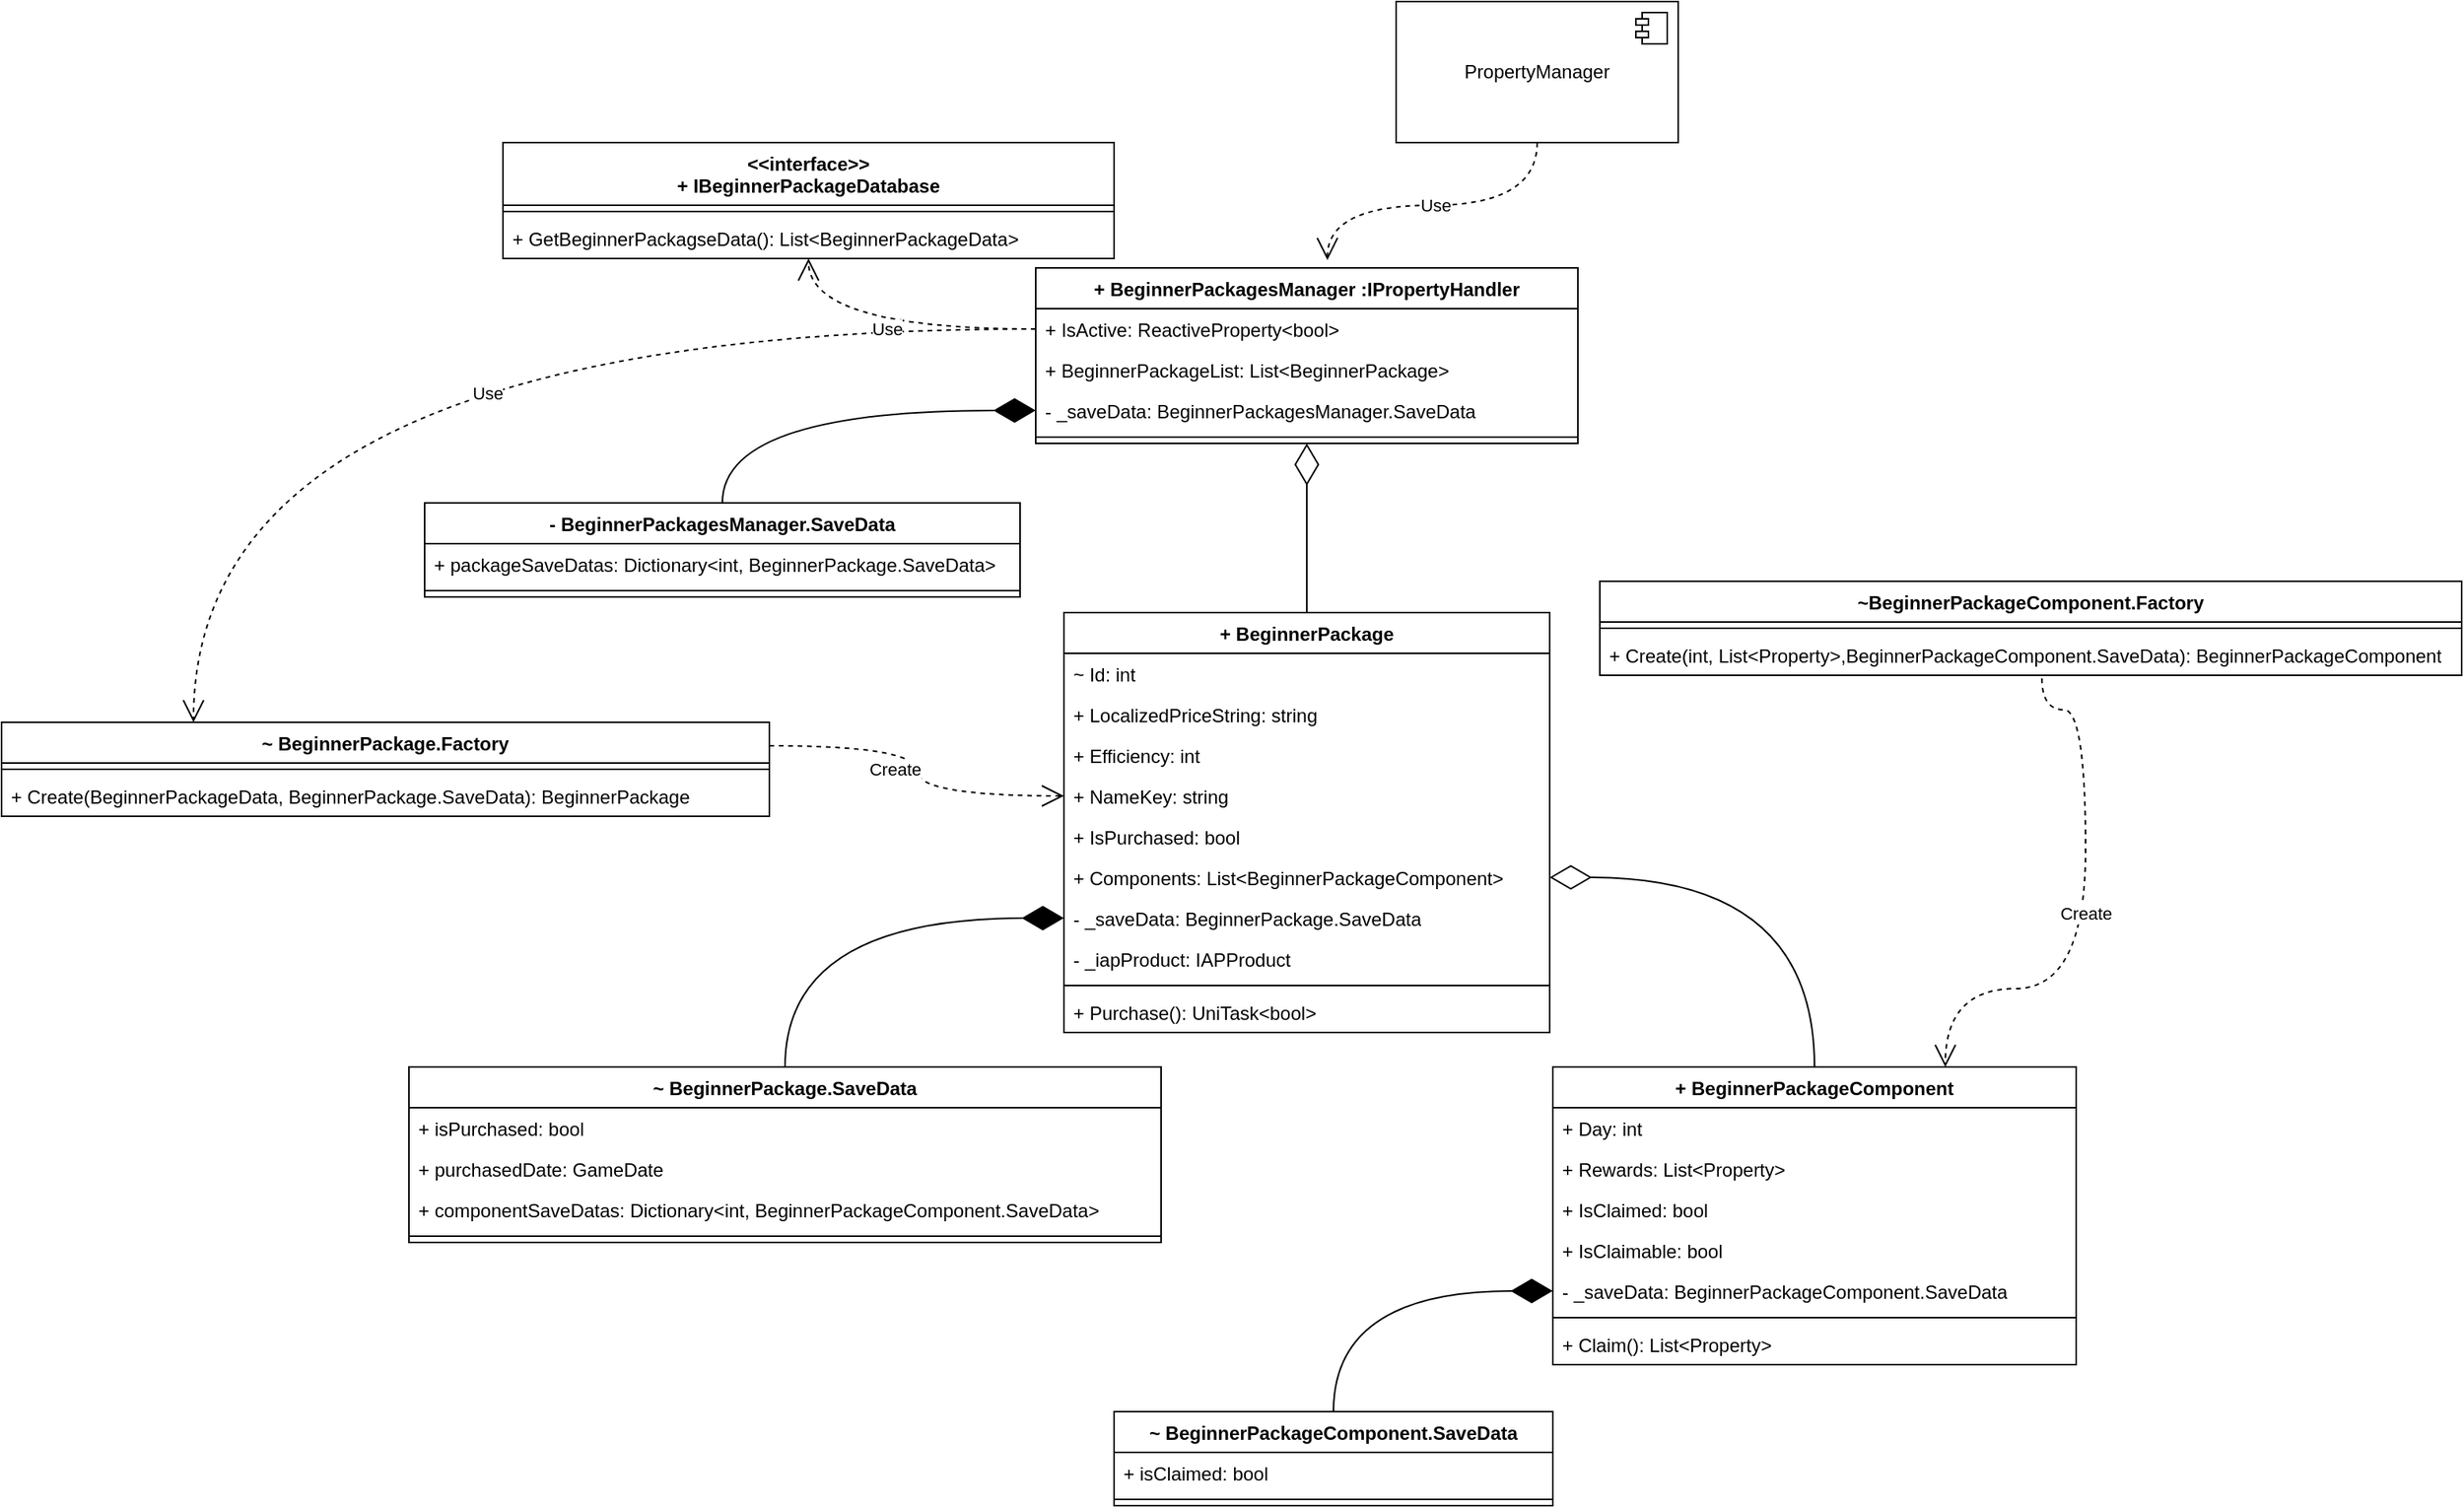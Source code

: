 <mxfile version="21.2.8" type="device">
  <diagram id="23iRSUPoRavnBvh4doch" name="Page-1">
    <mxGraphModel dx="2234" dy="1244" grid="1" gridSize="10" guides="1" tooltips="1" connect="1" arrows="1" fold="1" page="0" pageScale="1" pageWidth="827" pageHeight="1169" math="0" shadow="0">
      <root>
        <mxCell id="0" />
        <mxCell id="1" parent="0" />
        <mxCell id="2" value="+ BeginnerPackagesManager :IPropertyHandler" style="swimlane;fontStyle=1;align=center;verticalAlign=top;childLayout=stackLayout;horizontal=1;startSize=26;horizontalStack=0;resizeParent=1;resizeParentMax=0;resizeLast=0;collapsible=1;marginBottom=0;whiteSpace=wrap;html=1;" parent="1" vertex="1">
          <mxGeometry x="80" y="70" width="346" height="112" as="geometry" />
        </mxCell>
        <mxCell id="3" value="+ IsActive: ReactiveProperty&amp;lt;bool&amp;gt;" style="text;strokeColor=none;fillColor=none;align=left;verticalAlign=top;spacingLeft=4;spacingRight=4;overflow=hidden;rotatable=0;points=[[0,0.5],[1,0.5]];portConstraint=eastwest;whiteSpace=wrap;html=1;" parent="2" vertex="1">
          <mxGeometry y="26" width="346" height="26" as="geometry" />
        </mxCell>
        <mxCell id="ux4Ab664PhSOPEr6wJwF-10" value="+ BeginnerPackageList: List&amp;lt;BeginnerPackage&amp;gt;" style="text;strokeColor=none;fillColor=none;align=left;verticalAlign=top;spacingLeft=4;spacingRight=4;overflow=hidden;rotatable=0;points=[[0,0.5],[1,0.5]];portConstraint=eastwest;whiteSpace=wrap;html=1;" parent="2" vertex="1">
          <mxGeometry y="52" width="346" height="26" as="geometry" />
        </mxCell>
        <mxCell id="ux4Ab664PhSOPEr6wJwF-48" value="- _saveData: BeginnerPackagesManager.SaveData" style="text;strokeColor=none;fillColor=none;align=left;verticalAlign=top;spacingLeft=4;spacingRight=4;overflow=hidden;rotatable=0;points=[[0,0.5],[1,0.5]];portConstraint=eastwest;whiteSpace=wrap;html=1;" parent="2" vertex="1">
          <mxGeometry y="78" width="346" height="26" as="geometry" />
        </mxCell>
        <mxCell id="4" value="" style="line;strokeWidth=1;fillColor=none;align=left;verticalAlign=middle;spacingTop=-1;spacingLeft=3;spacingRight=3;rotatable=0;labelPosition=right;points=[];portConstraint=eastwest;strokeColor=inherit;" parent="2" vertex="1">
          <mxGeometry y="104" width="346" height="8" as="geometry" />
        </mxCell>
        <mxCell id="7" value="+ BeginnerPackage" style="swimlane;fontStyle=1;align=center;verticalAlign=top;childLayout=stackLayout;horizontal=1;startSize=26;horizontalStack=0;resizeParent=1;resizeParentMax=0;resizeLast=0;collapsible=1;marginBottom=0;whiteSpace=wrap;html=1;" parent="1" vertex="1">
          <mxGeometry x="98" y="290" width="310" height="268" as="geometry" />
        </mxCell>
        <mxCell id="ux4Ab664PhSOPEr6wJwF-47" value="~ Id: int" style="text;strokeColor=none;fillColor=none;align=left;verticalAlign=top;spacingLeft=4;spacingRight=4;overflow=hidden;rotatable=0;points=[[0,0.5],[1,0.5]];portConstraint=eastwest;whiteSpace=wrap;html=1;" parent="7" vertex="1">
          <mxGeometry y="26" width="310" height="26" as="geometry" />
        </mxCell>
        <mxCell id="8" value="+ LocalizedPriceString: string" style="text;strokeColor=none;fillColor=none;align=left;verticalAlign=top;spacingLeft=4;spacingRight=4;overflow=hidden;rotatable=0;points=[[0,0.5],[1,0.5]];portConstraint=eastwest;whiteSpace=wrap;html=1;" parent="7" vertex="1">
          <mxGeometry y="52" width="310" height="26" as="geometry" />
        </mxCell>
        <mxCell id="ux4Ab664PhSOPEr6wJwF-12" value="+ Efficiency: int" style="text;strokeColor=none;fillColor=none;align=left;verticalAlign=top;spacingLeft=4;spacingRight=4;overflow=hidden;rotatable=0;points=[[0,0.5],[1,0.5]];portConstraint=eastwest;whiteSpace=wrap;html=1;" parent="7" vertex="1">
          <mxGeometry y="78" width="310" height="26" as="geometry" />
        </mxCell>
        <mxCell id="ux4Ab664PhSOPEr6wJwF-13" value="+ NameKey: string" style="text;strokeColor=none;fillColor=none;align=left;verticalAlign=top;spacingLeft=4;spacingRight=4;overflow=hidden;rotatable=0;points=[[0,0.5],[1,0.5]];portConstraint=eastwest;whiteSpace=wrap;html=1;" parent="7" vertex="1">
          <mxGeometry y="104" width="310" height="26" as="geometry" />
        </mxCell>
        <mxCell id="ux4Ab664PhSOPEr6wJwF-14" value="+ IsPurchased: bool" style="text;strokeColor=none;fillColor=none;align=left;verticalAlign=top;spacingLeft=4;spacingRight=4;overflow=hidden;rotatable=0;points=[[0,0.5],[1,0.5]];portConstraint=eastwest;whiteSpace=wrap;html=1;" parent="7" vertex="1">
          <mxGeometry y="130" width="310" height="26" as="geometry" />
        </mxCell>
        <mxCell id="ux4Ab664PhSOPEr6wJwF-20" value="+ Components: List&amp;lt;BeginnerPackageComponent&amp;gt;" style="text;strokeColor=none;fillColor=none;align=left;verticalAlign=top;spacingLeft=4;spacingRight=4;overflow=hidden;rotatable=0;points=[[0,0.5],[1,0.5]];portConstraint=eastwest;whiteSpace=wrap;html=1;" parent="7" vertex="1">
          <mxGeometry y="156" width="310" height="26" as="geometry" />
        </mxCell>
        <mxCell id="ux4Ab664PhSOPEr6wJwF-26" value="- _saveData: BeginnerPackage.SaveData" style="text;strokeColor=none;fillColor=none;align=left;verticalAlign=top;spacingLeft=4;spacingRight=4;overflow=hidden;rotatable=0;points=[[0,0.5],[1,0.5]];portConstraint=eastwest;whiteSpace=wrap;html=1;" parent="7" vertex="1">
          <mxGeometry y="182" width="310" height="26" as="geometry" />
        </mxCell>
        <mxCell id="cDRxbUCgOsLDsqvGCCE7-28" value="- _iapProduct: IAPProduct" style="text;strokeColor=none;fillColor=none;align=left;verticalAlign=top;spacingLeft=4;spacingRight=4;overflow=hidden;rotatable=0;points=[[0,0.5],[1,0.5]];portConstraint=eastwest;whiteSpace=wrap;html=1;" parent="7" vertex="1">
          <mxGeometry y="208" width="310" height="26" as="geometry" />
        </mxCell>
        <mxCell id="9" value="" style="line;strokeWidth=1;fillColor=none;align=left;verticalAlign=middle;spacingTop=-1;spacingLeft=3;spacingRight=3;rotatable=0;labelPosition=right;points=[];portConstraint=eastwest;strokeColor=inherit;" parent="7" vertex="1">
          <mxGeometry y="234" width="310" height="8" as="geometry" />
        </mxCell>
        <mxCell id="10" value="+ Purchase(): UniTask&amp;lt;bool&amp;gt;" style="text;strokeColor=none;fillColor=none;align=left;verticalAlign=top;spacingLeft=4;spacingRight=4;overflow=hidden;rotatable=0;points=[[0,0.5],[1,0.5]];portConstraint=eastwest;whiteSpace=wrap;html=1;" parent="7" vertex="1">
          <mxGeometry y="242" width="310" height="26" as="geometry" />
        </mxCell>
        <mxCell id="ux4Ab664PhSOPEr6wJwF-11" value="" style="endArrow=diamondThin;endFill=0;endSize=24;html=1;rounded=0;exitX=0.5;exitY=0;exitDx=0;exitDy=0;entryX=0.5;entryY=1;entryDx=0;entryDy=0;edgeStyle=orthogonalEdgeStyle;curved=1;" parent="1" source="7" target="2" edge="1">
          <mxGeometry width="160" relative="1" as="geometry">
            <mxPoint x="86" y="350" as="sourcePoint" />
            <mxPoint x="246" y="200" as="targetPoint" />
          </mxGeometry>
        </mxCell>
        <mxCell id="ux4Ab664PhSOPEr6wJwF-16" value="+ BeginnerPackageComponent" style="swimlane;fontStyle=1;align=center;verticalAlign=top;childLayout=stackLayout;horizontal=1;startSize=26;horizontalStack=0;resizeParent=1;resizeParentMax=0;resizeLast=0;collapsible=1;marginBottom=0;whiteSpace=wrap;html=1;" parent="1" vertex="1">
          <mxGeometry x="410" y="580" width="334" height="190" as="geometry" />
        </mxCell>
        <mxCell id="ux4Ab664PhSOPEr6wJwF-17" value="+ Day: int" style="text;strokeColor=none;fillColor=none;align=left;verticalAlign=top;spacingLeft=4;spacingRight=4;overflow=hidden;rotatable=0;points=[[0,0.5],[1,0.5]];portConstraint=eastwest;whiteSpace=wrap;html=1;" parent="ux4Ab664PhSOPEr6wJwF-16" vertex="1">
          <mxGeometry y="26" width="334" height="26" as="geometry" />
        </mxCell>
        <mxCell id="ux4Ab664PhSOPEr6wJwF-23" value="+ Rewards: List&amp;lt;Property&amp;gt;" style="text;strokeColor=none;fillColor=none;align=left;verticalAlign=top;spacingLeft=4;spacingRight=4;overflow=hidden;rotatable=0;points=[[0,0.5],[1,0.5]];portConstraint=eastwest;whiteSpace=wrap;html=1;" parent="ux4Ab664PhSOPEr6wJwF-16" vertex="1">
          <mxGeometry y="52" width="334" height="26" as="geometry" />
        </mxCell>
        <mxCell id="ux4Ab664PhSOPEr6wJwF-24" value="+ IsClaimed: bool" style="text;strokeColor=none;fillColor=none;align=left;verticalAlign=top;spacingLeft=4;spacingRight=4;overflow=hidden;rotatable=0;points=[[0,0.5],[1,0.5]];portConstraint=eastwest;whiteSpace=wrap;html=1;" parent="ux4Ab664PhSOPEr6wJwF-16" vertex="1">
          <mxGeometry y="78" width="334" height="26" as="geometry" />
        </mxCell>
        <mxCell id="ux4Ab664PhSOPEr6wJwF-25" value="+ IsClaimable: bool" style="text;strokeColor=none;fillColor=none;align=left;verticalAlign=top;spacingLeft=4;spacingRight=4;overflow=hidden;rotatable=0;points=[[0,0.5],[1,0.5]];portConstraint=eastwest;whiteSpace=wrap;html=1;" parent="ux4Ab664PhSOPEr6wJwF-16" vertex="1">
          <mxGeometry y="104" width="334" height="26" as="geometry" />
        </mxCell>
        <mxCell id="ux4Ab664PhSOPEr6wJwF-35" value="- _saveData: BeginnerPackageComponent.SaveData" style="text;strokeColor=none;fillColor=none;align=left;verticalAlign=top;spacingLeft=4;spacingRight=4;overflow=hidden;rotatable=0;points=[[0,0.5],[1,0.5]];portConstraint=eastwest;whiteSpace=wrap;html=1;" parent="ux4Ab664PhSOPEr6wJwF-16" vertex="1">
          <mxGeometry y="130" width="334" height="26" as="geometry" />
        </mxCell>
        <mxCell id="ux4Ab664PhSOPEr6wJwF-18" value="" style="line;strokeWidth=1;fillColor=none;align=left;verticalAlign=middle;spacingTop=-1;spacingLeft=3;spacingRight=3;rotatable=0;labelPosition=right;points=[];portConstraint=eastwest;strokeColor=inherit;" parent="ux4Ab664PhSOPEr6wJwF-16" vertex="1">
          <mxGeometry y="156" width="334" height="8" as="geometry" />
        </mxCell>
        <mxCell id="ux4Ab664PhSOPEr6wJwF-19" value="+ Claim(): List&amp;lt;Property&amp;gt;" style="text;strokeColor=none;fillColor=none;align=left;verticalAlign=top;spacingLeft=4;spacingRight=4;overflow=hidden;rotatable=0;points=[[0,0.5],[1,0.5]];portConstraint=eastwest;whiteSpace=wrap;html=1;" parent="ux4Ab664PhSOPEr6wJwF-16" vertex="1">
          <mxGeometry y="164" width="334" height="26" as="geometry" />
        </mxCell>
        <mxCell id="ux4Ab664PhSOPEr6wJwF-21" value="" style="endArrow=diamondThin;endFill=0;endSize=24;html=1;rounded=0;exitX=0.5;exitY=0;exitDx=0;exitDy=0;entryX=1;entryY=0.5;entryDx=0;entryDy=0;edgeStyle=orthogonalEdgeStyle;curved=1;" parent="1" source="ux4Ab664PhSOPEr6wJwF-16" target="ux4Ab664PhSOPEr6wJwF-20" edge="1">
          <mxGeometry width="160" relative="1" as="geometry">
            <mxPoint x="86" y="350" as="sourcePoint" />
            <mxPoint x="246" y="350" as="targetPoint" />
          </mxGeometry>
        </mxCell>
        <mxCell id="ux4Ab664PhSOPEr6wJwF-27" value="~ BeginnerPackage.SaveData" style="swimlane;fontStyle=1;align=center;verticalAlign=top;childLayout=stackLayout;horizontal=1;startSize=26;horizontalStack=0;resizeParent=1;resizeParentMax=0;resizeLast=0;collapsible=1;marginBottom=0;whiteSpace=wrap;html=1;" parent="1" vertex="1">
          <mxGeometry x="-320" y="580" width="480" height="112" as="geometry" />
        </mxCell>
        <mxCell id="ux4Ab664PhSOPEr6wJwF-28" value="+ isPurchased: bool" style="text;strokeColor=none;fillColor=none;align=left;verticalAlign=top;spacingLeft=4;spacingRight=4;overflow=hidden;rotatable=0;points=[[0,0.5],[1,0.5]];portConstraint=eastwest;whiteSpace=wrap;html=1;" parent="ux4Ab664PhSOPEr6wJwF-27" vertex="1">
          <mxGeometry y="26" width="480" height="26" as="geometry" />
        </mxCell>
        <mxCell id="ux4Ab664PhSOPEr6wJwF-31" value="+ purchasedDate: GameDate" style="text;strokeColor=none;fillColor=none;align=left;verticalAlign=top;spacingLeft=4;spacingRight=4;overflow=hidden;rotatable=0;points=[[0,0.5],[1,0.5]];portConstraint=eastwest;whiteSpace=wrap;html=1;" parent="ux4Ab664PhSOPEr6wJwF-27" vertex="1">
          <mxGeometry y="52" width="480" height="26" as="geometry" />
        </mxCell>
        <mxCell id="ux4Ab664PhSOPEr6wJwF-33" value="+ componentSaveDatas: Dictionary&amp;lt;int, BeginnerPackageComponent.SaveData&amp;gt;" style="text;strokeColor=none;fillColor=none;align=left;verticalAlign=top;spacingLeft=4;spacingRight=4;overflow=hidden;rotatable=0;points=[[0,0.5],[1,0.5]];portConstraint=eastwest;whiteSpace=wrap;html=1;" parent="ux4Ab664PhSOPEr6wJwF-27" vertex="1">
          <mxGeometry y="78" width="480" height="26" as="geometry" />
        </mxCell>
        <mxCell id="ux4Ab664PhSOPEr6wJwF-29" value="" style="line;strokeWidth=1;fillColor=none;align=left;verticalAlign=middle;spacingTop=-1;spacingLeft=3;spacingRight=3;rotatable=0;labelPosition=right;points=[];portConstraint=eastwest;strokeColor=inherit;" parent="ux4Ab664PhSOPEr6wJwF-27" vertex="1">
          <mxGeometry y="104" width="480" height="8" as="geometry" />
        </mxCell>
        <mxCell id="ux4Ab664PhSOPEr6wJwF-32" value="" style="endArrow=diamondThin;endFill=1;endSize=24;html=1;rounded=0;entryX=0;entryY=0.5;entryDx=0;entryDy=0;exitX=0.5;exitY=0;exitDx=0;exitDy=0;edgeStyle=orthogonalEdgeStyle;curved=1;" parent="1" source="ux4Ab664PhSOPEr6wJwF-27" target="ux4Ab664PhSOPEr6wJwF-26" edge="1">
          <mxGeometry width="160" relative="1" as="geometry">
            <mxPoint x="120" y="360" as="sourcePoint" />
            <mxPoint x="280" y="360" as="targetPoint" />
          </mxGeometry>
        </mxCell>
        <mxCell id="ux4Ab664PhSOPEr6wJwF-36" value="~ BeginnerPackageComponent.SaveData" style="swimlane;fontStyle=1;align=center;verticalAlign=top;childLayout=stackLayout;horizontal=1;startSize=26;horizontalStack=0;resizeParent=1;resizeParentMax=0;resizeLast=0;collapsible=1;marginBottom=0;whiteSpace=wrap;html=1;" parent="1" vertex="1">
          <mxGeometry x="130" y="800" width="280" height="60" as="geometry" />
        </mxCell>
        <mxCell id="ux4Ab664PhSOPEr6wJwF-37" value="+ isClaimed: bool" style="text;strokeColor=none;fillColor=none;align=left;verticalAlign=top;spacingLeft=4;spacingRight=4;overflow=hidden;rotatable=0;points=[[0,0.5],[1,0.5]];portConstraint=eastwest;whiteSpace=wrap;html=1;" parent="ux4Ab664PhSOPEr6wJwF-36" vertex="1">
          <mxGeometry y="26" width="280" height="26" as="geometry" />
        </mxCell>
        <mxCell id="ux4Ab664PhSOPEr6wJwF-40" value="" style="line;strokeWidth=1;fillColor=none;align=left;verticalAlign=middle;spacingTop=-1;spacingLeft=3;spacingRight=3;rotatable=0;labelPosition=right;points=[];portConstraint=eastwest;strokeColor=inherit;" parent="ux4Ab664PhSOPEr6wJwF-36" vertex="1">
          <mxGeometry y="52" width="280" height="8" as="geometry" />
        </mxCell>
        <mxCell id="ux4Ab664PhSOPEr6wJwF-41" value="" style="endArrow=diamondThin;endFill=1;endSize=24;html=1;rounded=0;entryX=0;entryY=0.5;entryDx=0;entryDy=0;exitX=0.5;exitY=0;exitDx=0;exitDy=0;edgeStyle=orthogonalEdgeStyle;curved=1;" parent="1" source="ux4Ab664PhSOPEr6wJwF-36" target="ux4Ab664PhSOPEr6wJwF-35" edge="1">
          <mxGeometry width="160" relative="1" as="geometry">
            <mxPoint x="254" y="600" as="sourcePoint" />
            <mxPoint x="414" y="600" as="targetPoint" />
          </mxGeometry>
        </mxCell>
        <mxCell id="ux4Ab664PhSOPEr6wJwF-42" value="- BeginnerPackagesManager.SaveData" style="swimlane;fontStyle=1;align=center;verticalAlign=top;childLayout=stackLayout;horizontal=1;startSize=26;horizontalStack=0;resizeParent=1;resizeParentMax=0;resizeLast=0;collapsible=1;marginBottom=0;whiteSpace=wrap;html=1;" parent="1" vertex="1">
          <mxGeometry x="-310" y="220" width="380" height="60" as="geometry" />
        </mxCell>
        <mxCell id="ux4Ab664PhSOPEr6wJwF-43" value="+ packageSaveDatas: Dictionary&amp;lt;int, BeginnerPackage.SaveData&amp;gt;" style="text;strokeColor=none;fillColor=none;align=left;verticalAlign=top;spacingLeft=4;spacingRight=4;overflow=hidden;rotatable=0;points=[[0,0.5],[1,0.5]];portConstraint=eastwest;whiteSpace=wrap;html=1;" parent="ux4Ab664PhSOPEr6wJwF-42" vertex="1">
          <mxGeometry y="26" width="380" height="26" as="geometry" />
        </mxCell>
        <mxCell id="ux4Ab664PhSOPEr6wJwF-46" value="" style="line;strokeWidth=1;fillColor=none;align=left;verticalAlign=middle;spacingTop=-1;spacingLeft=3;spacingRight=3;rotatable=0;labelPosition=right;points=[];portConstraint=eastwest;strokeColor=inherit;" parent="ux4Ab664PhSOPEr6wJwF-42" vertex="1">
          <mxGeometry y="52" width="380" height="8" as="geometry" />
        </mxCell>
        <mxCell id="ux4Ab664PhSOPEr6wJwF-49" value="" style="endArrow=diamondThin;endFill=1;endSize=24;html=1;rounded=0;entryX=0;entryY=0.5;entryDx=0;entryDy=0;exitX=0.5;exitY=0;exitDx=0;exitDy=0;edgeStyle=orthogonalEdgeStyle;elbow=vertical;curved=1;" parent="1" source="ux4Ab664PhSOPEr6wJwF-42" target="ux4Ab664PhSOPEr6wJwF-48" edge="1">
          <mxGeometry width="160" relative="1" as="geometry">
            <mxPoint x="90" y="280" as="sourcePoint" />
            <mxPoint x="250" y="280" as="targetPoint" />
          </mxGeometry>
        </mxCell>
        <mxCell id="cDRxbUCgOsLDsqvGCCE7-10" value="~ BeginnerPackage.Factory" style="swimlane;fontStyle=1;align=center;verticalAlign=top;childLayout=stackLayout;horizontal=1;startSize=26;horizontalStack=0;resizeParent=1;resizeParentMax=0;resizeLast=0;collapsible=1;marginBottom=0;whiteSpace=wrap;html=1;" parent="1" vertex="1">
          <mxGeometry x="-580" y="360" width="490" height="60" as="geometry" />
        </mxCell>
        <mxCell id="cDRxbUCgOsLDsqvGCCE7-12" value="" style="line;strokeWidth=1;fillColor=none;align=left;verticalAlign=middle;spacingTop=-1;spacingLeft=3;spacingRight=3;rotatable=0;labelPosition=right;points=[];portConstraint=eastwest;strokeColor=inherit;" parent="cDRxbUCgOsLDsqvGCCE7-10" vertex="1">
          <mxGeometry y="26" width="490" height="8" as="geometry" />
        </mxCell>
        <mxCell id="cDRxbUCgOsLDsqvGCCE7-13" value="+ Create(BeginnerPackageData, BeginnerPackage.SaveData): BeginnerPackage" style="text;strokeColor=none;fillColor=none;align=left;verticalAlign=top;spacingLeft=4;spacingRight=4;overflow=hidden;rotatable=0;points=[[0,0.5],[1,0.5]];portConstraint=eastwest;whiteSpace=wrap;html=1;" parent="cDRxbUCgOsLDsqvGCCE7-10" vertex="1">
          <mxGeometry y="34" width="490" height="26" as="geometry" />
        </mxCell>
        <mxCell id="cDRxbUCgOsLDsqvGCCE7-14" value="Create" style="endArrow=open;endSize=12;dashed=1;html=1;rounded=0;exitX=1;exitY=0.25;exitDx=0;exitDy=0;edgeStyle=orthogonalEdgeStyle;entryX=0;entryY=0.5;entryDx=0;entryDy=0;curved=1;" parent="1" source="cDRxbUCgOsLDsqvGCCE7-10" target="ux4Ab664PhSOPEr6wJwF-13" edge="1">
          <mxGeometry x="-0.009" y="-14" width="160" relative="1" as="geometry">
            <mxPoint x="190" y="570" as="sourcePoint" />
            <mxPoint x="350" y="570" as="targetPoint" />
            <mxPoint as="offset" />
          </mxGeometry>
        </mxCell>
        <mxCell id="cDRxbUCgOsLDsqvGCCE7-16" value="~BeginnerPackageComponent.Factory" style="swimlane;fontStyle=1;align=center;verticalAlign=top;childLayout=stackLayout;horizontal=1;startSize=26;horizontalStack=0;resizeParent=1;resizeParentMax=0;resizeLast=0;collapsible=1;marginBottom=0;whiteSpace=wrap;html=1;" parent="1" vertex="1">
          <mxGeometry x="440" y="270" width="550" height="60" as="geometry" />
        </mxCell>
        <mxCell id="cDRxbUCgOsLDsqvGCCE7-17" value="" style="line;strokeWidth=1;fillColor=none;align=left;verticalAlign=middle;spacingTop=-1;spacingLeft=3;spacingRight=3;rotatable=0;labelPosition=right;points=[];portConstraint=eastwest;strokeColor=inherit;" parent="cDRxbUCgOsLDsqvGCCE7-16" vertex="1">
          <mxGeometry y="26" width="550" height="8" as="geometry" />
        </mxCell>
        <mxCell id="cDRxbUCgOsLDsqvGCCE7-18" value="+ Create(int, List&amp;lt;Property&amp;gt;,BeginnerPackageComponent.SaveData): BeginnerPackageComponent" style="text;strokeColor=none;fillColor=none;align=left;verticalAlign=top;spacingLeft=4;spacingRight=4;overflow=hidden;rotatable=0;points=[[0,0.5],[1,0.5]];portConstraint=eastwest;whiteSpace=wrap;html=1;" parent="cDRxbUCgOsLDsqvGCCE7-16" vertex="1">
          <mxGeometry y="34" width="550" height="26" as="geometry" />
        </mxCell>
        <mxCell id="cDRxbUCgOsLDsqvGCCE7-20" value="Create" style="endArrow=open;endSize=12;dashed=1;html=1;rounded=0;exitX=0.513;exitY=1.077;exitDx=0;exitDy=0;edgeStyle=orthogonalEdgeStyle;curved=1;entryX=0.75;entryY=0;entryDx=0;entryDy=0;exitPerimeter=0;" parent="1" source="cDRxbUCgOsLDsqvGCCE7-18" target="ux4Ab664PhSOPEr6wJwF-16" edge="1">
          <mxGeometry x="-0.027" width="160" relative="1" as="geometry">
            <mxPoint x="660" y="870" as="sourcePoint" />
            <mxPoint x="820" y="870" as="targetPoint" />
            <Array as="points">
              <mxPoint x="750" y="352" />
              <mxPoint x="750" y="530" />
              <mxPoint x="661" y="530" />
            </Array>
            <mxPoint as="offset" />
          </mxGeometry>
        </mxCell>
        <mxCell id="cDRxbUCgOsLDsqvGCCE7-29" value="&amp;lt;&amp;lt;interface&amp;gt;&amp;gt;&lt;br&gt;+ IBeginnerPackageDatabase" style="swimlane;fontStyle=1;align=center;verticalAlign=top;childLayout=stackLayout;horizontal=1;startSize=40;horizontalStack=0;resizeParent=1;resizeParentMax=0;resizeLast=0;collapsible=1;marginBottom=0;whiteSpace=wrap;html=1;" parent="1" vertex="1">
          <mxGeometry x="-260" y="-10" width="390" height="74" as="geometry" />
        </mxCell>
        <mxCell id="cDRxbUCgOsLDsqvGCCE7-31" value="" style="line;strokeWidth=1;fillColor=none;align=left;verticalAlign=middle;spacingTop=-1;spacingLeft=3;spacingRight=3;rotatable=0;labelPosition=right;points=[];portConstraint=eastwest;strokeColor=inherit;" parent="cDRxbUCgOsLDsqvGCCE7-29" vertex="1">
          <mxGeometry y="40" width="390" height="8" as="geometry" />
        </mxCell>
        <mxCell id="cDRxbUCgOsLDsqvGCCE7-32" value="+ GetBeginnerPackagseData(): List&amp;lt;BeginnerPackageData&amp;gt;" style="text;strokeColor=none;fillColor=none;align=left;verticalAlign=top;spacingLeft=4;spacingRight=4;overflow=hidden;rotatable=0;points=[[0,0.5],[1,0.5]];portConstraint=eastwest;whiteSpace=wrap;html=1;" parent="cDRxbUCgOsLDsqvGCCE7-29" vertex="1">
          <mxGeometry y="48" width="390" height="26" as="geometry" />
        </mxCell>
        <mxCell id="cDRxbUCgOsLDsqvGCCE7-33" value="Use" style="endArrow=open;endSize=12;dashed=1;html=1;rounded=0;exitX=0;exitY=0.5;exitDx=0;exitDy=0;entryX=0.25;entryY=0;entryDx=0;entryDy=0;edgeStyle=orthogonalEdgeStyle;curved=1;" parent="1" source="3" target="cDRxbUCgOsLDsqvGCCE7-10" edge="1">
          <mxGeometry x="-0.112" y="41" width="160" relative="1" as="geometry">
            <mxPoint x="-50" y="210" as="sourcePoint" />
            <mxPoint x="110" y="210" as="targetPoint" />
            <mxPoint as="offset" />
          </mxGeometry>
        </mxCell>
        <mxCell id="cDRxbUCgOsLDsqvGCCE7-34" value="Use" style="endArrow=open;endSize=12;dashed=1;html=1;rounded=0;exitX=0;exitY=0.5;exitDx=0;exitDy=0;edgeStyle=orthogonalEdgeStyle;curved=1;" parent="1" source="3" target="cDRxbUCgOsLDsqvGCCE7-29" edge="1">
          <mxGeometry width="160" relative="1" as="geometry">
            <mxPoint x="-50" y="210" as="sourcePoint" />
            <mxPoint x="110" y="210" as="targetPoint" />
          </mxGeometry>
        </mxCell>
        <mxCell id="cDRxbUCgOsLDsqvGCCE7-35" value="PropertyManager" style="html=1;dropTarget=0;whiteSpace=wrap;" parent="1" vertex="1">
          <mxGeometry x="310" y="-100" width="180" height="90" as="geometry" />
        </mxCell>
        <mxCell id="cDRxbUCgOsLDsqvGCCE7-36" value="" style="shape=module;jettyWidth=8;jettyHeight=4;" parent="cDRxbUCgOsLDsqvGCCE7-35" vertex="1">
          <mxGeometry x="1" width="20" height="20" relative="1" as="geometry">
            <mxPoint x="-27" y="7" as="offset" />
          </mxGeometry>
        </mxCell>
        <mxCell id="n8gDfUWKRCgKxCBjaT9r-11" value="Use" style="endArrow=open;endSize=12;dashed=1;html=1;rounded=0;exitX=0.5;exitY=1;exitDx=0;exitDy=0;entryX=0.538;entryY=-0.045;entryDx=0;entryDy=0;entryPerimeter=0;edgeStyle=orthogonalEdgeStyle;curved=1;" edge="1" parent="1" source="cDRxbUCgOsLDsqvGCCE7-35" target="2">
          <mxGeometry x="0.004" width="160" relative="1" as="geometry">
            <mxPoint x="200" y="50" as="sourcePoint" />
            <mxPoint x="360" y="50" as="targetPoint" />
            <mxPoint as="offset" />
          </mxGeometry>
        </mxCell>
      </root>
    </mxGraphModel>
  </diagram>
</mxfile>

